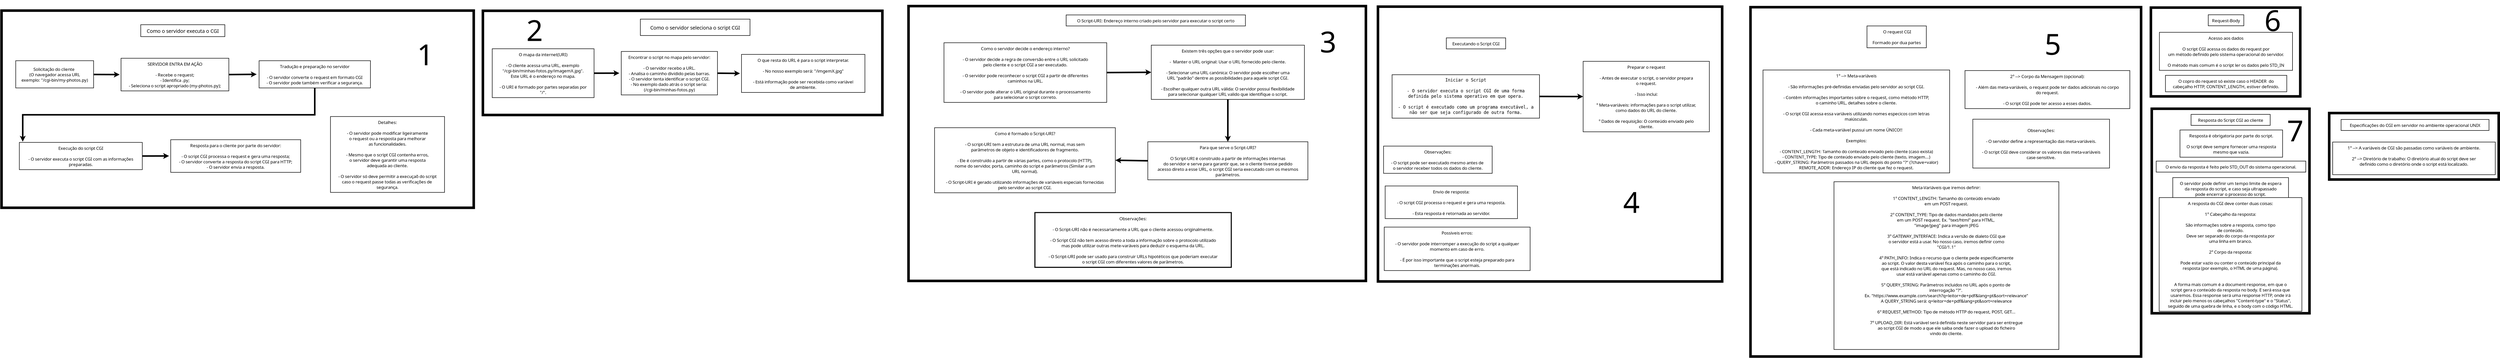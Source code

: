 <?xml version="1.0" encoding="UTF-8"?>
<dia:diagram xmlns:dia="http://www.lysator.liu.se/~alla/dia/">
  <dia:layer name="Fundo" visible="true" connectable="true" active="true">
    <dia:object type="Flowchart - Box" version="0" id="O0">
      <dia:attribute name="obj_pos">
        <dia:point val="2.638,-158.692"/>
      </dia:attribute>
      <dia:attribute name="obj_bb">
        <dia:rectangle val="2.588,-158.742;17.906,-153.309"/>
      </dia:attribute>
      <dia:attribute name="elem_corner">
        <dia:point val="2.638,-158.692"/>
      </dia:attribute>
      <dia:attribute name="elem_width">
        <dia:real val="15.218"/>
      </dia:attribute>
      <dia:attribute name="elem_height">
        <dia:real val="5.333"/>
      </dia:attribute>
      <dia:attribute name="show_background">
        <dia:boolean val="true"/>
      </dia:attribute>
      <dia:attribute name="padding">
        <dia:real val="0.5"/>
      </dia:attribute>
      <dia:attribute name="text">
        <dia:composite type="text">
          <dia:attribute name="string">
            <dia:string>#Solicitação do cliente
(O navegador acessa URL
exemplo: "/cgi-bin/my-photos.py)#</dia:string>
          </dia:attribute>
          <dia:attribute name="font">
            <dia:font family="sans" style="0" name="Helvetica"/>
          </dia:attribute>
          <dia:attribute name="height">
            <dia:real val="1.058"/>
          </dia:attribute>
          <dia:attribute name="pos">
            <dia:point val="10.247,-156.827"/>
          </dia:attribute>
          <dia:attribute name="color">
            <dia:color val="#000000ff"/>
          </dia:attribute>
          <dia:attribute name="alignment">
            <dia:enum val="1"/>
          </dia:attribute>
        </dia:composite>
      </dia:attribute>
    </dia:object>
    <dia:object type="Standard - Line" version="0" id="O1">
      <dia:attribute name="obj_pos">
        <dia:point val="17.905,-155.995"/>
      </dia:attribute>
      <dia:attribute name="obj_bb">
        <dia:rectangle val="17.754,-156.565;23.101,-155.394"/>
      </dia:attribute>
      <dia:attribute name="conn_endpoints">
        <dia:point val="17.905,-155.995"/>
        <dia:point val="22.95,-155.975"/>
      </dia:attribute>
      <dia:attribute name="numcp">
        <dia:int val="1"/>
      </dia:attribute>
      <dia:attribute name="line_width">
        <dia:real val="0.3"/>
      </dia:attribute>
      <dia:attribute name="end_arrow">
        <dia:enum val="22"/>
      </dia:attribute>
      <dia:attribute name="end_arrow_length">
        <dia:real val="0.5"/>
      </dia:attribute>
      <dia:attribute name="end_arrow_width">
        <dia:real val="0.5"/>
      </dia:attribute>
      <dia:connections>
        <dia:connection handle="0" to="O0" connection="16"/>
      </dia:connections>
    </dia:object>
    <dia:object type="Flowchart - Box" version="0" id="O2">
      <dia:attribute name="obj_pos">
        <dia:point val="23.216,-159.171"/>
      </dia:attribute>
      <dia:attribute name="obj_bb">
        <dia:rectangle val="23.166,-159.221;44.334,-152.729"/>
      </dia:attribute>
      <dia:attribute name="elem_corner">
        <dia:point val="23.216,-159.171"/>
      </dia:attribute>
      <dia:attribute name="elem_width">
        <dia:real val="21.068"/>
      </dia:attribute>
      <dia:attribute name="elem_height">
        <dia:real val="6.392"/>
      </dia:attribute>
      <dia:attribute name="show_background">
        <dia:boolean val="true"/>
      </dia:attribute>
      <dia:attribute name="padding">
        <dia:real val="0.5"/>
      </dia:attribute>
      <dia:attribute name="text">
        <dia:composite type="text">
          <dia:attribute name="string">
            <dia:string>#SERVIDOR ENTRA EM AÇÂO

- Recebe o request;
- Identifica .py;
- Seleciona o script apropriado (my-photos.py);#</dia:string>
          </dia:attribute>
          <dia:attribute name="font">
            <dia:font family="sans" style="0" name="Helvetica"/>
          </dia:attribute>
          <dia:attribute name="height">
            <dia:real val="1.058"/>
          </dia:attribute>
          <dia:attribute name="pos">
            <dia:point val="33.75,-157.835"/>
          </dia:attribute>
          <dia:attribute name="color">
            <dia:color val="#000000ff"/>
          </dia:attribute>
          <dia:attribute name="alignment">
            <dia:enum val="1"/>
          </dia:attribute>
        </dia:composite>
      </dia:attribute>
    </dia:object>
    <dia:object type="Standard - Line" version="0" id="O3">
      <dia:attribute name="obj_pos">
        <dia:point val="44.284,-155.975"/>
      </dia:attribute>
      <dia:attribute name="obj_bb">
        <dia:rectangle val="44.132,-156.6;49.876,-155.429"/>
      </dia:attribute>
      <dia:attribute name="conn_endpoints">
        <dia:point val="44.284,-155.975"/>
        <dia:point val="49.725,-156.025"/>
      </dia:attribute>
      <dia:attribute name="numcp">
        <dia:int val="1"/>
      </dia:attribute>
      <dia:attribute name="line_width">
        <dia:real val="0.3"/>
      </dia:attribute>
      <dia:attribute name="end_arrow">
        <dia:enum val="22"/>
      </dia:attribute>
      <dia:attribute name="end_arrow_length">
        <dia:real val="0.5"/>
      </dia:attribute>
      <dia:attribute name="end_arrow_width">
        <dia:real val="0.5"/>
      </dia:attribute>
      <dia:connections>
        <dia:connection handle="0" to="O2" connection="8"/>
      </dia:connections>
    </dia:object>
    <dia:object type="Flowchart - Box" version="0" id="O4">
      <dia:attribute name="obj_pos">
        <dia:point val="50.194,-158.692"/>
      </dia:attribute>
      <dia:attribute name="obj_bb">
        <dia:rectangle val="50.144,-158.742;72.006,-153.309"/>
      </dia:attribute>
      <dia:attribute name="elem_corner">
        <dia:point val="50.194,-158.692"/>
      </dia:attribute>
      <dia:attribute name="elem_width">
        <dia:real val="21.763"/>
      </dia:attribute>
      <dia:attribute name="elem_height">
        <dia:real val="5.333"/>
      </dia:attribute>
      <dia:attribute name="show_background">
        <dia:boolean val="true"/>
      </dia:attribute>
      <dia:attribute name="padding">
        <dia:real val="0.5"/>
      </dia:attribute>
      <dia:attribute name="text">
        <dia:composite type="text">
          <dia:attribute name="string">
            <dia:string>#Tradução e preparação no servidor

- O servidor converte o request em formato CGI
- O servidor pode também verificar a segurança.#</dia:string>
          </dia:attribute>
          <dia:attribute name="font">
            <dia:font family="sans" style="0" name="Helvetica"/>
          </dia:attribute>
          <dia:attribute name="height">
            <dia:real val="1.058"/>
          </dia:attribute>
          <dia:attribute name="pos">
            <dia:point val="61.075,-157.356"/>
          </dia:attribute>
          <dia:attribute name="color">
            <dia:color val="#000000ff"/>
          </dia:attribute>
          <dia:attribute name="alignment">
            <dia:enum val="1"/>
          </dia:attribute>
        </dia:composite>
      </dia:attribute>
    </dia:object>
    <dia:object type="Standard - ZigZagLine" version="1" id="O5">
      <dia:attribute name="obj_pos">
        <dia:point val="61.075,-153.359"/>
      </dia:attribute>
      <dia:attribute name="obj_bb">
        <dia:rectangle val="3.421,-153.509;61.225,-142.69"/>
      </dia:attribute>
      <dia:attribute name="orth_points">
        <dia:point val="61.075,-153.359"/>
        <dia:point val="61.075,-148.099"/>
        <dia:point val="4.006,-148.099"/>
        <dia:point val="4.006,-142.84"/>
      </dia:attribute>
      <dia:attribute name="orth_orient">
        <dia:enum val="1"/>
        <dia:enum val="0"/>
        <dia:enum val="1"/>
      </dia:attribute>
      <dia:attribute name="autorouting">
        <dia:boolean val="true"/>
      </dia:attribute>
      <dia:attribute name="line_width">
        <dia:real val="0.3"/>
      </dia:attribute>
      <dia:attribute name="end_arrow">
        <dia:enum val="22"/>
      </dia:attribute>
      <dia:attribute name="end_arrow_length">
        <dia:real val="0.5"/>
      </dia:attribute>
      <dia:attribute name="end_arrow_width">
        <dia:real val="0.5"/>
      </dia:attribute>
      <dia:connections>
        <dia:connection handle="0" to="O4" connection="13"/>
      </dia:connections>
    </dia:object>
    <dia:object type="Flowchart - Box" version="0" id="O6">
      <dia:attribute name="obj_pos">
        <dia:point val="3.344,-142.694"/>
      </dia:attribute>
      <dia:attribute name="obj_bb">
        <dia:rectangle val="3.294,-142.744;27.422,-137.311"/>
      </dia:attribute>
      <dia:attribute name="elem_corner">
        <dia:point val="3.344,-142.694"/>
      </dia:attribute>
      <dia:attribute name="elem_width">
        <dia:real val="24.028"/>
      </dia:attribute>
      <dia:attribute name="elem_height">
        <dia:real val="5.333"/>
      </dia:attribute>
      <dia:attribute name="show_background">
        <dia:boolean val="true"/>
      </dia:attribute>
      <dia:attribute name="padding">
        <dia:real val="0.5"/>
      </dia:attribute>
      <dia:attribute name="text">
        <dia:composite type="text">
          <dia:attribute name="string">
            <dia:string>#Execução do script CGI

- O servidor executa o script CGI com as informações
preparadas.#</dia:string>
          </dia:attribute>
          <dia:attribute name="font">
            <dia:font family="sans" style="0" name="Helvetica"/>
          </dia:attribute>
          <dia:attribute name="height">
            <dia:real val="1.058"/>
          </dia:attribute>
          <dia:attribute name="pos">
            <dia:point val="15.358,-141.358"/>
          </dia:attribute>
          <dia:attribute name="color">
            <dia:color val="#000000ff"/>
          </dia:attribute>
          <dia:attribute name="alignment">
            <dia:enum val="1"/>
          </dia:attribute>
        </dia:composite>
      </dia:attribute>
    </dia:object>
    <dia:object type="Standard - Line" version="0" id="O7">
      <dia:attribute name="obj_pos">
        <dia:point val="27.372,-140.027"/>
      </dia:attribute>
      <dia:attribute name="obj_bb">
        <dia:rectangle val="27.222,-140.622;32.756,-139.452"/>
      </dia:attribute>
      <dia:attribute name="conn_endpoints">
        <dia:point val="27.372,-140.027"/>
        <dia:point val="32.606,-140.04"/>
      </dia:attribute>
      <dia:attribute name="numcp">
        <dia:int val="1"/>
      </dia:attribute>
      <dia:attribute name="line_width">
        <dia:real val="0.3"/>
      </dia:attribute>
      <dia:attribute name="end_arrow">
        <dia:enum val="22"/>
      </dia:attribute>
      <dia:attribute name="end_arrow_length">
        <dia:real val="0.5"/>
      </dia:attribute>
      <dia:attribute name="end_arrow_width">
        <dia:real val="0.5"/>
      </dia:attribute>
      <dia:connections>
        <dia:connection handle="0" to="O6" connection="8"/>
      </dia:connections>
    </dia:object>
    <dia:object type="Flowchart - Box" version="0" id="O8">
      <dia:attribute name="obj_pos">
        <dia:point val="32.924,-143.223"/>
      </dia:attribute>
      <dia:attribute name="obj_bb">
        <dia:rectangle val="32.874,-143.273;58.374,-136.781"/>
      </dia:attribute>
      <dia:attribute name="elem_corner">
        <dia:point val="32.924,-143.223"/>
      </dia:attribute>
      <dia:attribute name="elem_width">
        <dia:real val="25.4"/>
      </dia:attribute>
      <dia:attribute name="elem_height">
        <dia:real val="6.392"/>
      </dia:attribute>
      <dia:attribute name="show_background">
        <dia:boolean val="true"/>
      </dia:attribute>
      <dia:attribute name="padding">
        <dia:real val="0.5"/>
      </dia:attribute>
      <dia:attribute name="text">
        <dia:composite type="text">
          <dia:attribute name="string">
            <dia:string>#Resposta para o cliente por parte do servidor:

- O script CGI processa o request e gera uma resposta;
- O servidor converte a resposta do script CGI para HTTP;
- O servidor envia a resposta.#</dia:string>
          </dia:attribute>
          <dia:attribute name="font">
            <dia:font family="sans" style="0" name="Helvetica"/>
          </dia:attribute>
          <dia:attribute name="height">
            <dia:real val="1.058"/>
          </dia:attribute>
          <dia:attribute name="pos">
            <dia:point val="45.624,-141.887"/>
          </dia:attribute>
          <dia:attribute name="color">
            <dia:color val="#000000ff"/>
          </dia:attribute>
          <dia:attribute name="alignment">
            <dia:enum val="1"/>
          </dia:attribute>
        </dia:composite>
      </dia:attribute>
    </dia:object>
    <dia:object type="Flowchart - Box" version="0" id="O9">
      <dia:attribute name="obj_pos">
        <dia:point val="64.146,-147.761"/>
      </dia:attribute>
      <dia:attribute name="obj_bb">
        <dia:rectangle val="64.096,-147.811;86.481,-132.853"/>
      </dia:attribute>
      <dia:attribute name="elem_corner">
        <dia:point val="64.146,-147.761"/>
      </dia:attribute>
      <dia:attribute name="elem_width">
        <dia:real val="22.285"/>
      </dia:attribute>
      <dia:attribute name="elem_height">
        <dia:real val="14.858"/>
      </dia:attribute>
      <dia:attribute name="show_background">
        <dia:boolean val="true"/>
      </dia:attribute>
      <dia:attribute name="padding">
        <dia:real val="0.5"/>
      </dia:attribute>
      <dia:attribute name="text">
        <dia:composite type="text">
          <dia:attribute name="string">
            <dia:string>#Detalhes:

- O servidor pode modificar ligeiramente
o request ou a resposta para melhorar
as funcionalidades.

- Mesmo que o script CGI contenha erros,
o servidor deve garantir uma resposta
adequada ao cliente.

- O servidor só deve permitir a execuçaõ do script
caso o request passe todas as verificações de 
segurança.#</dia:string>
          </dia:attribute>
          <dia:attribute name="font">
            <dia:font family="sans" style="0" name="Helvetica"/>
          </dia:attribute>
          <dia:attribute name="height">
            <dia:real val="1.058"/>
          </dia:attribute>
          <dia:attribute name="pos">
            <dia:point val="75.288,-146.425"/>
          </dia:attribute>
          <dia:attribute name="color">
            <dia:color val="#000000ff"/>
          </dia:attribute>
          <dia:attribute name="alignment">
            <dia:enum val="1"/>
          </dia:attribute>
        </dia:composite>
      </dia:attribute>
    </dia:object>
    <dia:object type="Flowchart - Box" version="0" id="O10">
      <dia:attribute name="obj_pos">
        <dia:point val="27.069,-165.742"/>
      </dia:attribute>
      <dia:attribute name="obj_bb">
        <dia:rectangle val="27.019,-165.792;43.551,-163.357"/>
      </dia:attribute>
      <dia:attribute name="elem_corner">
        <dia:point val="27.069,-165.742"/>
      </dia:attribute>
      <dia:attribute name="elem_width">
        <dia:real val="16.433"/>
      </dia:attribute>
      <dia:attribute name="elem_height">
        <dia:real val="2.335"/>
      </dia:attribute>
      <dia:attribute name="show_background">
        <dia:boolean val="true"/>
      </dia:attribute>
      <dia:attribute name="padding">
        <dia:real val="0.5"/>
      </dia:attribute>
      <dia:attribute name="text">
        <dia:composite type="text">
          <dia:attribute name="string">
            <dia:string>#Como o servidor executa o CGI#</dia:string>
          </dia:attribute>
          <dia:attribute name="font">
            <dia:font family="sans" style="0" name="Helvetica"/>
          </dia:attribute>
          <dia:attribute name="height">
            <dia:real val="1.235"/>
          </dia:attribute>
          <dia:attribute name="pos">
            <dia:point val="35.285,-164.275"/>
          </dia:attribute>
          <dia:attribute name="color">
            <dia:color val="#000000ff"/>
          </dia:attribute>
          <dia:attribute name="alignment">
            <dia:enum val="1"/>
          </dia:attribute>
        </dia:composite>
      </dia:attribute>
    </dia:object>
    <dia:object type="Standard - Box" version="0" id="O11">
      <dia:attribute name="obj_pos">
        <dia:point val="-0.136,-168.503"/>
      </dia:attribute>
      <dia:attribute name="obj_bb">
        <dia:rectangle val="-0.386,-168.753;92.392,-129.645"/>
      </dia:attribute>
      <dia:attribute name="elem_corner">
        <dia:point val="-0.136,-168.503"/>
      </dia:attribute>
      <dia:attribute name="elem_width">
        <dia:real val="92.277"/>
      </dia:attribute>
      <dia:attribute name="elem_height">
        <dia:real val="38.608"/>
      </dia:attribute>
      <dia:attribute name="border_width">
        <dia:real val="0.5"/>
      </dia:attribute>
      <dia:attribute name="show_background">
        <dia:boolean val="false"/>
      </dia:attribute>
    </dia:object>
    <dia:object type="Flowchart - Box" version="0" id="O12">
      <dia:attribute name="obj_pos">
        <dia:point val="124.704,-166.832"/>
      </dia:attribute>
      <dia:attribute name="obj_bb">
        <dia:rectangle val="124.654,-166.882;146.179,-163.574"/>
      </dia:attribute>
      <dia:attribute name="elem_corner">
        <dia:point val="124.704,-166.832"/>
      </dia:attribute>
      <dia:attribute name="elem_width">
        <dia:real val="21.425"/>
      </dia:attribute>
      <dia:attribute name="elem_height">
        <dia:real val="3.208"/>
      </dia:attribute>
      <dia:attribute name="show_background">
        <dia:boolean val="true"/>
      </dia:attribute>
      <dia:attribute name="padding">
        <dia:real val="0.5"/>
      </dia:attribute>
      <dia:attribute name="text">
        <dia:composite type="text">
          <dia:attribute name="string">
            <dia:string>#Como o servidor seleciona o script CGI#</dia:string>
          </dia:attribute>
          <dia:attribute name="font">
            <dia:font family="sans" style="0" name="Helvetica"/>
          </dia:attribute>
          <dia:attribute name="height">
            <dia:real val="1.235"/>
          </dia:attribute>
          <dia:attribute name="pos">
            <dia:point val="135.417,-164.929"/>
          </dia:attribute>
          <dia:attribute name="color">
            <dia:color val="#000000ff"/>
          </dia:attribute>
          <dia:attribute name="alignment">
            <dia:enum val="1"/>
          </dia:attribute>
        </dia:composite>
      </dia:attribute>
    </dia:object>
    <dia:object type="Flowchart - Box" version="0" id="O13">
      <dia:attribute name="obj_pos">
        <dia:point val="95.755,-161.031"/>
      </dia:attribute>
      <dia:attribute name="obj_bb">
        <dia:rectangle val="95.705,-161.081;115.703,-151.414"/>
      </dia:attribute>
      <dia:attribute name="elem_corner">
        <dia:point val="95.755,-161.031"/>
      </dia:attribute>
      <dia:attribute name="elem_width">
        <dia:real val="19.898"/>
      </dia:attribute>
      <dia:attribute name="elem_height">
        <dia:real val="9.567"/>
      </dia:attribute>
      <dia:attribute name="show_background">
        <dia:boolean val="true"/>
      </dia:attribute>
      <dia:attribute name="padding">
        <dia:real val="0.5"/>
      </dia:attribute>
      <dia:attribute name="text">
        <dia:composite type="text">
          <dia:attribute name="string">
            <dia:string>#O mapa da internet(URI)

- O cliente acessa uma URL, exemplo 
"/cgi-bin/minhas-fotos.py/imagemX.jpg".
Este URL é o endereço no mapa.

- O URI é formado por partes separadas por
"/".#</dia:string>
          </dia:attribute>
          <dia:attribute name="font">
            <dia:font family="sans" style="0" name="Helvetica"/>
          </dia:attribute>
          <dia:attribute name="height">
            <dia:real val="1.058"/>
          </dia:attribute>
          <dia:attribute name="pos">
            <dia:point val="105.704,-159.695"/>
          </dia:attribute>
          <dia:attribute name="color">
            <dia:color val="#000000ff"/>
          </dia:attribute>
          <dia:attribute name="alignment">
            <dia:enum val="1"/>
          </dia:attribute>
        </dia:composite>
      </dia:attribute>
    </dia:object>
    <dia:object type="Standard - Line" version="0" id="O14">
      <dia:attribute name="obj_pos">
        <dia:point val="115.653,-156.248"/>
      </dia:attribute>
      <dia:attribute name="obj_bb">
        <dia:rectangle val="115.503,-156.836;120.753,-155.666"/>
      </dia:attribute>
      <dia:attribute name="conn_endpoints">
        <dia:point val="115.653,-156.248"/>
        <dia:point val="120.603,-156.252"/>
      </dia:attribute>
      <dia:attribute name="numcp">
        <dia:int val="1"/>
      </dia:attribute>
      <dia:attribute name="line_width">
        <dia:real val="0.3"/>
      </dia:attribute>
      <dia:attribute name="end_arrow">
        <dia:enum val="22"/>
      </dia:attribute>
      <dia:attribute name="end_arrow_length">
        <dia:real val="0.5"/>
      </dia:attribute>
      <dia:attribute name="end_arrow_width">
        <dia:real val="0.5"/>
      </dia:attribute>
      <dia:connections>
        <dia:connection handle="0" to="O13" connection="8"/>
      </dia:connections>
    </dia:object>
    <dia:object type="Flowchart - Box" version="0" id="O15">
      <dia:attribute name="obj_pos">
        <dia:point val="120.97,-160.501"/>
      </dia:attribute>
      <dia:attribute name="obj_bb">
        <dia:rectangle val="120.92,-160.551;139.823,-151.943"/>
      </dia:attribute>
      <dia:attribute name="elem_corner">
        <dia:point val="120.97,-160.501"/>
      </dia:attribute>
      <dia:attribute name="elem_width">
        <dia:real val="18.803"/>
      </dia:attribute>
      <dia:attribute name="elem_height">
        <dia:real val="8.508"/>
      </dia:attribute>
      <dia:attribute name="show_background">
        <dia:boolean val="true"/>
      </dia:attribute>
      <dia:attribute name="padding">
        <dia:real val="0.5"/>
      </dia:attribute>
      <dia:attribute name="text">
        <dia:composite type="text">
          <dia:attribute name="string">
            <dia:string>#Encontrar o script no mapa pelo servidor:

- O servidor recebo a URL.
- Analisa o caminho dividido pelas barras.
- O servidor tenta identificar o script CGI.
- No exemplo dado atrás o script seria: 
(/cgi-bin/minhas-fotos.py)#</dia:string>
          </dia:attribute>
          <dia:attribute name="font">
            <dia:font family="sans" style="0" name="Helvetica"/>
          </dia:attribute>
          <dia:attribute name="height">
            <dia:real val="1.058"/>
          </dia:attribute>
          <dia:attribute name="pos">
            <dia:point val="130.371,-159.165"/>
          </dia:attribute>
          <dia:attribute name="color">
            <dia:color val="#000000ff"/>
          </dia:attribute>
          <dia:attribute name="alignment">
            <dia:enum val="1"/>
          </dia:attribute>
        </dia:composite>
      </dia:attribute>
    </dia:object>
    <dia:object type="Standard - Line" version="0" id="O16">
      <dia:attribute name="obj_pos">
        <dia:point val="139.772,-156.247"/>
      </dia:attribute>
      <dia:attribute name="obj_bb">
        <dia:rectangle val="139.62,-156.799;144.329,-155.629"/>
      </dia:attribute>
      <dia:attribute name="conn_endpoints">
        <dia:point val="139.772,-156.247"/>
        <dia:point val="144.177,-156.202"/>
      </dia:attribute>
      <dia:attribute name="numcp">
        <dia:int val="1"/>
      </dia:attribute>
      <dia:attribute name="line_width">
        <dia:real val="0.3"/>
      </dia:attribute>
      <dia:attribute name="end_arrow">
        <dia:enum val="22"/>
      </dia:attribute>
      <dia:attribute name="end_arrow_length">
        <dia:real val="0.5"/>
      </dia:attribute>
      <dia:attribute name="end_arrow_width">
        <dia:real val="0.5"/>
      </dia:attribute>
      <dia:connections>
        <dia:connection handle="0" to="O15" connection="8"/>
      </dia:connections>
    </dia:object>
    <dia:object type="Flowchart - Box" version="0" id="O17">
      <dia:attribute name="obj_pos">
        <dia:point val="144.468,-159.927"/>
      </dia:attribute>
      <dia:attribute name="obj_bb">
        <dia:rectangle val="144.418,-159.977;168.636,-152.427"/>
      </dia:attribute>
      <dia:attribute name="elem_corner">
        <dia:point val="144.468,-159.927"/>
      </dia:attribute>
      <dia:attribute name="elem_width">
        <dia:real val="24.118"/>
      </dia:attribute>
      <dia:attribute name="elem_height">
        <dia:real val="7.45"/>
      </dia:attribute>
      <dia:attribute name="show_background">
        <dia:boolean val="true"/>
      </dia:attribute>
      <dia:attribute name="padding">
        <dia:real val="0.5"/>
      </dia:attribute>
      <dia:attribute name="text">
        <dia:composite type="text">
          <dia:attribute name="string">
            <dia:string>#O que resta do URL é para o script interpretar.

- No nosso exemplo será: "/imgemX.jpg"

- Está informação pode ser recebida como variável
de ambiente.#</dia:string>
          </dia:attribute>
          <dia:attribute name="font">
            <dia:font family="sans" style="0" name="Helvetica"/>
          </dia:attribute>
          <dia:attribute name="height">
            <dia:real val="1.058"/>
          </dia:attribute>
          <dia:attribute name="pos">
            <dia:point val="156.527,-158.591"/>
          </dia:attribute>
          <dia:attribute name="color">
            <dia:color val="#000000ff"/>
          </dia:attribute>
          <dia:attribute name="alignment">
            <dia:enum val="1"/>
          </dia:attribute>
        </dia:composite>
      </dia:attribute>
    </dia:object>
    <dia:object type="Standard - Box" version="0" id="O18">
      <dia:attribute name="obj_pos">
        <dia:point val="93.929,-168.466"/>
      </dia:attribute>
      <dia:attribute name="obj_bb">
        <dia:rectangle val="93.679,-168.716;172.248,-147.811"/>
      </dia:attribute>
      <dia:attribute name="elem_corner">
        <dia:point val="93.929,-168.466"/>
      </dia:attribute>
      <dia:attribute name="elem_width">
        <dia:real val="78.069"/>
      </dia:attribute>
      <dia:attribute name="elem_height">
        <dia:real val="20.405"/>
      </dia:attribute>
      <dia:attribute name="border_width">
        <dia:real val="0.5"/>
      </dia:attribute>
      <dia:attribute name="show_background">
        <dia:boolean val="false"/>
      </dia:attribute>
    </dia:object>
    <dia:object type="Flowchart - Box" version="0" id="O19">
      <dia:attribute name="obj_pos">
        <dia:point val="207.912,-167.654"/>
      </dia:attribute>
      <dia:attribute name="obj_bb">
        <dia:rectangle val="207.862,-167.704;242.994,-165.446"/>
      </dia:attribute>
      <dia:attribute name="elem_corner">
        <dia:point val="207.912,-167.654"/>
      </dia:attribute>
      <dia:attribute name="elem_width">
        <dia:real val="35.032"/>
      </dia:attribute>
      <dia:attribute name="elem_height">
        <dia:real val="2.158"/>
      </dia:attribute>
      <dia:attribute name="show_background">
        <dia:boolean val="true"/>
      </dia:attribute>
      <dia:attribute name="padding">
        <dia:real val="0.5"/>
      </dia:attribute>
      <dia:attribute name="text">
        <dia:composite type="text">
          <dia:attribute name="string">
            <dia:string>#O Script-URI: Endereço interno criado pelo servidor para executar o script certo#</dia:string>
          </dia:attribute>
          <dia:attribute name="font">
            <dia:font family="sans" style="0" name="Helvetica"/>
          </dia:attribute>
          <dia:attribute name="height">
            <dia:real val="1.058"/>
          </dia:attribute>
          <dia:attribute name="pos">
            <dia:point val="225.428,-166.318"/>
          </dia:attribute>
          <dia:attribute name="color">
            <dia:color val="#000000ff"/>
          </dia:attribute>
          <dia:attribute name="alignment">
            <dia:enum val="1"/>
          </dia:attribute>
        </dia:composite>
      </dia:attribute>
    </dia:object>
    <dia:object type="Flowchart - Box" version="0" id="O20">
      <dia:attribute name="obj_pos">
        <dia:point val="184.035,-162.209"/>
      </dia:attribute>
      <dia:attribute name="obj_bb">
        <dia:rectangle val="183.985,-162.259;215.89,-150.476"/>
      </dia:attribute>
      <dia:attribute name="elem_corner">
        <dia:point val="184.035,-162.209"/>
      </dia:attribute>
      <dia:attribute name="elem_width">
        <dia:real val="31.805"/>
      </dia:attribute>
      <dia:attribute name="elem_height">
        <dia:real val="11.683"/>
      </dia:attribute>
      <dia:attribute name="show_background">
        <dia:boolean val="true"/>
      </dia:attribute>
      <dia:attribute name="padding">
        <dia:real val="0.5"/>
      </dia:attribute>
      <dia:attribute name="text">
        <dia:composite type="text">
          <dia:attribute name="string">
            <dia:string>#Como o servidor decide o endereço interno?

- O servidor decide a regra de conversão entre o URL solicitado
pelo cliente e o script CGI a ser executado.

- O servidor pode reconhecer o script CGI a partir de diferentes
caminhos na URL.

- O servidor pode alterar o URL original durante o processamento
para selecionar o script correto.#</dia:string>
          </dia:attribute>
          <dia:attribute name="font">
            <dia:font family="sans" style="0" name="Helvetica"/>
          </dia:attribute>
          <dia:attribute name="height">
            <dia:real val="1.058"/>
          </dia:attribute>
          <dia:attribute name="pos">
            <dia:point val="199.938,-160.873"/>
          </dia:attribute>
          <dia:attribute name="color">
            <dia:color val="#000000ff"/>
          </dia:attribute>
          <dia:attribute name="alignment">
            <dia:enum val="1"/>
          </dia:attribute>
        </dia:composite>
      </dia:attribute>
    </dia:object>
    <dia:object type="Flowchart - Box" version="0" id="O21">
      <dia:attribute name="obj_pos">
        <dia:point val="224.549,-161.734"/>
      </dia:attribute>
      <dia:attribute name="obj_bb">
        <dia:rectangle val="224.499,-161.784;254.522,-151.059"/>
      </dia:attribute>
      <dia:attribute name="elem_corner">
        <dia:point val="224.549,-161.734"/>
      </dia:attribute>
      <dia:attribute name="elem_width">
        <dia:real val="29.923"/>
      </dia:attribute>
      <dia:attribute name="elem_height">
        <dia:real val="10.625"/>
      </dia:attribute>
      <dia:attribute name="show_background">
        <dia:boolean val="true"/>
      </dia:attribute>
      <dia:attribute name="padding">
        <dia:real val="0.5"/>
      </dia:attribute>
      <dia:attribute name="text">
        <dia:composite type="text">
          <dia:attribute name="string">
            <dia:string>#Existem três opções que o servidor pode usar:

-  Manter o URL original: Usar o URL fornecido pelo cliente.

- Selecionar uma URL canónica: O servidor pode escolher uma
URL "padrão" dentre as possibilidades para aquele script CGI.

- Escolher qualquer outra URL válida: O servidor possui flexibilidade
para selecionar qualquer URL valido que identifique o script.#</dia:string>
          </dia:attribute>
          <dia:attribute name="font">
            <dia:font family="sans" style="0" name="Helvetica"/>
          </dia:attribute>
          <dia:attribute name="height">
            <dia:real val="1.058"/>
          </dia:attribute>
          <dia:attribute name="pos">
            <dia:point val="239.51,-160.398"/>
          </dia:attribute>
          <dia:attribute name="color">
            <dia:color val="#000000ff"/>
          </dia:attribute>
          <dia:attribute name="alignment">
            <dia:enum val="1"/>
          </dia:attribute>
        </dia:composite>
      </dia:attribute>
    </dia:object>
    <dia:object type="Flowchart - Box" version="0" id="O22">
      <dia:attribute name="obj_pos">
        <dia:point val="223.87,-142.818"/>
      </dia:attribute>
      <dia:attribute name="obj_bb">
        <dia:rectangle val="223.82,-142.868;255.2,-135.318"/>
      </dia:attribute>
      <dia:attribute name="elem_corner">
        <dia:point val="223.87,-142.818"/>
      </dia:attribute>
      <dia:attribute name="elem_width">
        <dia:real val="31.28"/>
      </dia:attribute>
      <dia:attribute name="elem_height">
        <dia:real val="7.45"/>
      </dia:attribute>
      <dia:attribute name="show_background">
        <dia:boolean val="true"/>
      </dia:attribute>
      <dia:attribute name="padding">
        <dia:real val="0.5"/>
      </dia:attribute>
      <dia:attribute name="text">
        <dia:composite type="text">
          <dia:attribute name="string">
            <dia:string>#Para que serve o Script-URI?

O Script-URI é construído a partir de informações internas
do servidor e serve para garantir que, se o cliente tivesse pedido
acesso direto a esse URL, o script CGI seria executado com os mesmos
parâmetros.#</dia:string>
          </dia:attribute>
          <dia:attribute name="font">
            <dia:font family="sans" style="0" name="Helvetica"/>
          </dia:attribute>
          <dia:attribute name="height">
            <dia:real val="1.058"/>
          </dia:attribute>
          <dia:attribute name="pos">
            <dia:point val="239.51,-141.482"/>
          </dia:attribute>
          <dia:attribute name="color">
            <dia:color val="#000000ff"/>
          </dia:attribute>
          <dia:attribute name="alignment">
            <dia:enum val="1"/>
          </dia:attribute>
        </dia:composite>
      </dia:attribute>
    </dia:object>
    <dia:object type="Flowchart - Box" version="0" id="O23">
      <dia:attribute name="obj_pos">
        <dia:point val="182.195,-145.571"/>
      </dia:attribute>
      <dia:attribute name="obj_bb">
        <dia:rectangle val="182.145,-145.621;217.57,-132.779"/>
      </dia:attribute>
      <dia:attribute name="elem_corner">
        <dia:point val="182.195,-145.571"/>
      </dia:attribute>
      <dia:attribute name="elem_width">
        <dia:real val="35.325"/>
      </dia:attribute>
      <dia:attribute name="elem_height">
        <dia:real val="12.742"/>
      </dia:attribute>
      <dia:attribute name="show_background">
        <dia:boolean val="true"/>
      </dia:attribute>
      <dia:attribute name="padding">
        <dia:real val="0.5"/>
      </dia:attribute>
      <dia:attribute name="text">
        <dia:composite type="text">
          <dia:attribute name="string">
            <dia:string>#Como é formado o Script-URI?

- O script-URI tem a estrutura de uma URL normal, mas sem
parâmetros de objeto e identificadores de fragmento.

- Ele é construído a partir de várias partes, como o protocolo (HTTP),
nome do servidor, porta, caminho do script e parâmetros (Similar a um
URL normal).

- O Script-URI é gerado utilizando informações de variáveis especiais fornecidas
pelo servidor ao script CGI.#</dia:string>
          </dia:attribute>
          <dia:attribute name="font">
            <dia:font family="sans" style="0" name="Helvetica"/>
          </dia:attribute>
          <dia:attribute name="height">
            <dia:real val="1.058"/>
          </dia:attribute>
          <dia:attribute name="pos">
            <dia:point val="199.857,-144.235"/>
          </dia:attribute>
          <dia:attribute name="color">
            <dia:color val="#000000ff"/>
          </dia:attribute>
          <dia:attribute name="alignment">
            <dia:enum val="1"/>
          </dia:attribute>
        </dia:composite>
      </dia:attribute>
    </dia:object>
    <dia:object type="Standard - Line" version="0" id="O24">
      <dia:attribute name="obj_pos">
        <dia:point val="215.84,-156.368"/>
      </dia:attribute>
      <dia:attribute name="obj_bb">
        <dia:rectangle val="215.689,-156.999;224.7,-155.828"/>
      </dia:attribute>
      <dia:attribute name="conn_endpoints">
        <dia:point val="215.84,-156.368"/>
        <dia:point val="224.549,-156.421"/>
      </dia:attribute>
      <dia:attribute name="numcp">
        <dia:int val="1"/>
      </dia:attribute>
      <dia:attribute name="line_width">
        <dia:real val="0.3"/>
      </dia:attribute>
      <dia:attribute name="end_arrow">
        <dia:enum val="22"/>
      </dia:attribute>
      <dia:attribute name="end_arrow_length">
        <dia:real val="0.5"/>
      </dia:attribute>
      <dia:attribute name="end_arrow_width">
        <dia:real val="0.5"/>
      </dia:attribute>
      <dia:connections>
        <dia:connection handle="0" to="O20" connection="8"/>
        <dia:connection handle="1" to="O21" connection="7"/>
      </dia:connections>
    </dia:object>
    <dia:object type="Standard - Line" version="0" id="O25">
      <dia:attribute name="obj_pos">
        <dia:point val="239.51,-151.109"/>
      </dia:attribute>
      <dia:attribute name="obj_bb">
        <dia:rectangle val="238.925,-151.259;240.095,-142.668"/>
      </dia:attribute>
      <dia:attribute name="conn_endpoints">
        <dia:point val="239.51,-151.109"/>
        <dia:point val="239.51,-142.818"/>
      </dia:attribute>
      <dia:attribute name="numcp">
        <dia:int val="1"/>
      </dia:attribute>
      <dia:attribute name="line_width">
        <dia:real val="0.3"/>
      </dia:attribute>
      <dia:attribute name="end_arrow">
        <dia:enum val="22"/>
      </dia:attribute>
      <dia:attribute name="end_arrow_length">
        <dia:real val="0.5"/>
      </dia:attribute>
      <dia:attribute name="end_arrow_width">
        <dia:real val="0.5"/>
      </dia:attribute>
      <dia:connections>
        <dia:connection handle="0" to="O21" connection="13"/>
        <dia:connection handle="1" to="O22" connection="2"/>
      </dia:connections>
    </dia:object>
    <dia:object type="Standard - Line" version="0" id="O26">
      <dia:attribute name="obj_pos">
        <dia:point val="223.87,-139.093"/>
      </dia:attribute>
      <dia:attribute name="obj_bb">
        <dia:rectangle val="217.367,-139.766;224.023,-138.595"/>
      </dia:attribute>
      <dia:attribute name="conn_endpoints">
        <dia:point val="223.87,-139.093"/>
        <dia:point val="217.52,-139.2"/>
      </dia:attribute>
      <dia:attribute name="numcp">
        <dia:int val="1"/>
      </dia:attribute>
      <dia:attribute name="line_width">
        <dia:real val="0.3"/>
      </dia:attribute>
      <dia:attribute name="end_arrow">
        <dia:enum val="22"/>
      </dia:attribute>
      <dia:attribute name="end_arrow_length">
        <dia:real val="0.5"/>
      </dia:attribute>
      <dia:attribute name="end_arrow_width">
        <dia:real val="0.5"/>
      </dia:attribute>
      <dia:connections>
        <dia:connection handle="0" to="O22" connection="7"/>
        <dia:connection handle="1" to="O23" connection="8"/>
      </dia:connections>
    </dia:object>
    <dia:object type="Standard - Box" version="0" id="O27">
      <dia:attribute name="obj_pos">
        <dia:point val="177.106,-169.386"/>
      </dia:attribute>
      <dia:attribute name="obj_bb">
        <dia:rectangle val="176.856,-169.636;266.736,-115.322"/>
      </dia:attribute>
      <dia:attribute name="elem_corner">
        <dia:point val="177.106,-169.386"/>
      </dia:attribute>
      <dia:attribute name="elem_width">
        <dia:real val="89.38"/>
      </dia:attribute>
      <dia:attribute name="elem_height">
        <dia:real val="53.814"/>
      </dia:attribute>
      <dia:attribute name="border_width">
        <dia:real val="0.5"/>
      </dia:attribute>
      <dia:attribute name="show_background">
        <dia:boolean val="false"/>
      </dia:attribute>
    </dia:object>
    <dia:object type="Flowchart - Box" version="0" id="O28">
      <dia:attribute name="obj_pos">
        <dia:point val="201.807,-128.958"/>
      </dia:attribute>
      <dia:attribute name="obj_bb">
        <dia:rectangle val="201.707,-129.058;240.28,-118.133"/>
      </dia:attribute>
      <dia:attribute name="elem_corner">
        <dia:point val="201.807,-128.958"/>
      </dia:attribute>
      <dia:attribute name="elem_width">
        <dia:real val="38.373"/>
      </dia:attribute>
      <dia:attribute name="elem_height">
        <dia:real val="10.725"/>
      </dia:attribute>
      <dia:attribute name="border_width">
        <dia:real val="0.2"/>
      </dia:attribute>
      <dia:attribute name="show_background">
        <dia:boolean val="true"/>
      </dia:attribute>
      <dia:attribute name="padding">
        <dia:real val="0.5"/>
      </dia:attribute>
      <dia:attribute name="text">
        <dia:composite type="text">
          <dia:attribute name="string">
            <dia:string>#Observações:

- O Script-URI não é necessariamente a URL que o cliente acessou originalmente.

- O Script CGI não tem acesso direto a toda a informação sobre o protocolo utilizado
mas pode utilizar outras mete-varáveis para deduzir o esquema da URL.

- O Script-URI pode ser usado para construir URLs hipotéticos que poderiam executar
o script CGI com diferentes valores de parâmetros.#</dia:string>
          </dia:attribute>
          <dia:attribute name="font">
            <dia:font family="sans" style="0" name="Helvetica"/>
          </dia:attribute>
          <dia:attribute name="height">
            <dia:real val="1.058"/>
          </dia:attribute>
          <dia:attribute name="pos">
            <dia:point val="220.993,-127.572"/>
          </dia:attribute>
          <dia:attribute name="color">
            <dia:color val="#000000ff"/>
          </dia:attribute>
          <dia:attribute name="alignment">
            <dia:enum val="1"/>
          </dia:attribute>
        </dia:composite>
      </dia:attribute>
    </dia:object>
    <dia:object type="Standard - Text" version="1" id="O29">
      <dia:attribute name="obj_pos">
        <dia:point val="46.003,-149.199"/>
      </dia:attribute>
      <dia:attribute name="obj_bb">
        <dia:rectangle val="46.003,-149.793;46.003,-149.048"/>
      </dia:attribute>
      <dia:attribute name="text">
        <dia:composite type="text">
          <dia:attribute name="string">
            <dia:string>##</dia:string>
          </dia:attribute>
          <dia:attribute name="font">
            <dia:font family="sans" style="0" name="Helvetica"/>
          </dia:attribute>
          <dia:attribute name="height">
            <dia:real val="0.8"/>
          </dia:attribute>
          <dia:attribute name="pos">
            <dia:point val="46.003,-149.199"/>
          </dia:attribute>
          <dia:attribute name="color">
            <dia:color val="#000000ff"/>
          </dia:attribute>
          <dia:attribute name="alignment">
            <dia:enum val="0"/>
          </dia:attribute>
        </dia:composite>
      </dia:attribute>
      <dia:attribute name="valign">
        <dia:enum val="3"/>
      </dia:attribute>
      <dia:connections>
        <dia:connection handle="0" to="O11" connection="8"/>
      </dia:connections>
    </dia:object>
    <dia:object type="Standard - Text" version="1" id="O30">
      <dia:attribute name="obj_pos">
        <dia:point val="52.339,-105.535"/>
      </dia:attribute>
      <dia:attribute name="obj_bb">
        <dia:rectangle val="52.339,-106.129;52.339,-105.384"/>
      </dia:attribute>
      <dia:attribute name="text">
        <dia:composite type="text">
          <dia:attribute name="string">
            <dia:string>##</dia:string>
          </dia:attribute>
          <dia:attribute name="font">
            <dia:font family="sans" style="0" name="Helvetica"/>
          </dia:attribute>
          <dia:attribute name="height">
            <dia:real val="0.8"/>
          </dia:attribute>
          <dia:attribute name="pos">
            <dia:point val="52.339,-105.535"/>
          </dia:attribute>
          <dia:attribute name="color">
            <dia:color val="#000000ff"/>
          </dia:attribute>
          <dia:attribute name="alignment">
            <dia:enum val="0"/>
          </dia:attribute>
        </dia:composite>
      </dia:attribute>
      <dia:attribute name="valign">
        <dia:enum val="3"/>
      </dia:attribute>
    </dia:object>
    <dia:object type="Standard - Text" version="1" id="O31">
      <dia:attribute name="obj_pos">
        <dia:point val="81.082,-157.798"/>
      </dia:attribute>
      <dia:attribute name="obj_bb">
        <dia:rectangle val="81.082,-163.037;84.672,-156.467"/>
      </dia:attribute>
      <dia:attribute name="text">
        <dia:composite type="text">
          <dia:attribute name="string">
            <dia:string>#1#</dia:string>
          </dia:attribute>
          <dia:attribute name="font">
            <dia:font family="sans" style="0" name="Helvetica"/>
          </dia:attribute>
          <dia:attribute name="height">
            <dia:real val="7.056"/>
          </dia:attribute>
          <dia:attribute name="pos">
            <dia:point val="81.082,-157.798"/>
          </dia:attribute>
          <dia:attribute name="color">
            <dia:color val="#000000ff"/>
          </dia:attribute>
          <dia:attribute name="alignment">
            <dia:enum val="0"/>
          </dia:attribute>
        </dia:composite>
      </dia:attribute>
      <dia:attribute name="valign">
        <dia:enum val="3"/>
      </dia:attribute>
    </dia:object>
    <dia:object type="Standard - Text" version="1" id="O32">
      <dia:attribute name="obj_pos">
        <dia:point val="132.963,-158.264"/>
      </dia:attribute>
      <dia:attribute name="obj_bb">
        <dia:rectangle val="132.963,-158.858;132.963,-158.113"/>
      </dia:attribute>
      <dia:attribute name="text">
        <dia:composite type="text">
          <dia:attribute name="string">
            <dia:string>##</dia:string>
          </dia:attribute>
          <dia:attribute name="font">
            <dia:font family="sans" style="0" name="Helvetica"/>
          </dia:attribute>
          <dia:attribute name="height">
            <dia:real val="0.8"/>
          </dia:attribute>
          <dia:attribute name="pos">
            <dia:point val="132.963,-158.264"/>
          </dia:attribute>
          <dia:attribute name="color">
            <dia:color val="#000000ff"/>
          </dia:attribute>
          <dia:attribute name="alignment">
            <dia:enum val="0"/>
          </dia:attribute>
        </dia:composite>
      </dia:attribute>
      <dia:attribute name="valign">
        <dia:enum val="3"/>
      </dia:attribute>
      <dia:connections>
        <dia:connection handle="0" to="O18" connection="8"/>
      </dia:connections>
    </dia:object>
    <dia:object type="Standard - Text" version="1" id="O33">
      <dia:attribute name="obj_pos">
        <dia:point val="102.432,-162.549"/>
      </dia:attribute>
      <dia:attribute name="obj_bb">
        <dia:rectangle val="102.432,-167.788;106.022,-161.218"/>
      </dia:attribute>
      <dia:attribute name="text">
        <dia:composite type="text">
          <dia:attribute name="string">
            <dia:string>#2#</dia:string>
          </dia:attribute>
          <dia:attribute name="font">
            <dia:font family="sans" style="0" name="Helvetica"/>
          </dia:attribute>
          <dia:attribute name="height">
            <dia:real val="7.056"/>
          </dia:attribute>
          <dia:attribute name="pos">
            <dia:point val="102.432,-162.549"/>
          </dia:attribute>
          <dia:attribute name="color">
            <dia:color val="#000000ff"/>
          </dia:attribute>
          <dia:attribute name="alignment">
            <dia:enum val="0"/>
          </dia:attribute>
        </dia:composite>
      </dia:attribute>
      <dia:attribute name="valign">
        <dia:enum val="3"/>
      </dia:attribute>
    </dia:object>
    <dia:object type="Standard - Text" version="1" id="O34">
      <dia:attribute name="obj_pos">
        <dia:point val="257.483,-160.301"/>
      </dia:attribute>
      <dia:attribute name="obj_bb">
        <dia:rectangle val="257.483,-165.54;261.073,-158.97"/>
      </dia:attribute>
      <dia:attribute name="text">
        <dia:composite type="text">
          <dia:attribute name="string">
            <dia:string>#3#</dia:string>
          </dia:attribute>
          <dia:attribute name="font">
            <dia:font family="sans" style="0" name="Helvetica"/>
          </dia:attribute>
          <dia:attribute name="height">
            <dia:real val="7.056"/>
          </dia:attribute>
          <dia:attribute name="pos">
            <dia:point val="257.483,-160.301"/>
          </dia:attribute>
          <dia:attribute name="color">
            <dia:color val="#000000ff"/>
          </dia:attribute>
          <dia:attribute name="alignment">
            <dia:enum val="0"/>
          </dia:attribute>
        </dia:composite>
      </dia:attribute>
      <dia:attribute name="valign">
        <dia:enum val="3"/>
      </dia:attribute>
    </dia:object>
    <dia:object type="Flowchart - Box" version="0" id="O35">
      <dia:attribute name="obj_pos">
        <dia:point val="282.205,-163.161"/>
      </dia:attribute>
      <dia:attribute name="obj_bb">
        <dia:rectangle val="282.155,-163.211;293.847,-160.953"/>
      </dia:attribute>
      <dia:attribute name="elem_corner">
        <dia:point val="282.205,-163.161"/>
      </dia:attribute>
      <dia:attribute name="elem_width">
        <dia:real val="11.592"/>
      </dia:attribute>
      <dia:attribute name="elem_height">
        <dia:real val="2.158"/>
      </dia:attribute>
      <dia:attribute name="show_background">
        <dia:boolean val="true"/>
      </dia:attribute>
      <dia:attribute name="padding">
        <dia:real val="0.5"/>
      </dia:attribute>
      <dia:attribute name="text">
        <dia:composite type="text">
          <dia:attribute name="string">
            <dia:string>#Executando o Script CGI#</dia:string>
          </dia:attribute>
          <dia:attribute name="font">
            <dia:font family="sans" style="0" name="Helvetica"/>
          </dia:attribute>
          <dia:attribute name="height">
            <dia:real val="1.058"/>
          </dia:attribute>
          <dia:attribute name="pos">
            <dia:point val="288.001,-161.825"/>
          </dia:attribute>
          <dia:attribute name="color">
            <dia:color val="#000000ff"/>
          </dia:attribute>
          <dia:attribute name="alignment">
            <dia:enum val="1"/>
          </dia:attribute>
        </dia:composite>
      </dia:attribute>
    </dia:object>
    <dia:object type="Flowchart - Box" version="0" id="O36">
      <dia:attribute name="obj_pos">
        <dia:point val="271.604,-155.949"/>
      </dia:attribute>
      <dia:attribute name="obj_bb">
        <dia:rectangle val="271.554,-155.999;300.46,-147.391"/>
      </dia:attribute>
      <dia:attribute name="elem_corner">
        <dia:point val="271.604,-155.949"/>
      </dia:attribute>
      <dia:attribute name="elem_width">
        <dia:real val="28.806"/>
      </dia:attribute>
      <dia:attribute name="elem_height">
        <dia:real val="8.508"/>
      </dia:attribute>
      <dia:attribute name="show_background">
        <dia:boolean val="true"/>
      </dia:attribute>
      <dia:attribute name="padding">
        <dia:real val="0.5"/>
      </dia:attribute>
      <dia:attribute name="text">
        <dia:composite type="text">
          <dia:attribute name="string">
            <dia:string>#Iniciar o Script

- O servidor executa o script CGI de uma forma
definida pelo sistema operativo em que opera.

- O script é executado como um programa executável, a
não ser que seja configurado de outra forma.#</dia:string>
          </dia:attribute>
          <dia:attribute name="font">
            <dia:font family="monospace" style="0" name="Courier"/>
          </dia:attribute>
          <dia:attribute name="height">
            <dia:real val="1.058"/>
          </dia:attribute>
          <dia:attribute name="pos">
            <dia:point val="286.007,-154.613"/>
          </dia:attribute>
          <dia:attribute name="color">
            <dia:color val="#000000ff"/>
          </dia:attribute>
          <dia:attribute name="alignment">
            <dia:enum val="1"/>
          </dia:attribute>
        </dia:composite>
      </dia:attribute>
    </dia:object>
    <dia:object type="Flowchart - Box" version="0" id="O37">
      <dia:attribute name="obj_pos">
        <dia:point val="308.941,-158.569"/>
      </dia:attribute>
      <dia:attribute name="obj_bb">
        <dia:rectangle val="308.891,-158.619;333.654,-144.719"/>
      </dia:attribute>
      <dia:attribute name="elem_corner">
        <dia:point val="308.941,-158.569"/>
      </dia:attribute>
      <dia:attribute name="elem_width">
        <dia:real val="24.663"/>
      </dia:attribute>
      <dia:attribute name="elem_height">
        <dia:real val="13.8"/>
      </dia:attribute>
      <dia:attribute name="show_background">
        <dia:boolean val="true"/>
      </dia:attribute>
      <dia:attribute name="padding">
        <dia:real val="0.5"/>
      </dia:attribute>
      <dia:attribute name="text">
        <dia:composite type="text">
          <dia:attribute name="string">
            <dia:string>#Preparar o request

- Antes de executar o script, o servidor prepara
o request.

- Isso inclui:

º Meta-variáveis: informações para o script utilizar,
como dados do URL do cliente.

º Dados de requisição: O conteúdo enviado pelo
cliente.#</dia:string>
          </dia:attribute>
          <dia:attribute name="font">
            <dia:font family="sans" style="0" name="Helvetica"/>
          </dia:attribute>
          <dia:attribute name="height">
            <dia:real val="1.058"/>
          </dia:attribute>
          <dia:attribute name="pos">
            <dia:point val="321.272,-157.233"/>
          </dia:attribute>
          <dia:attribute name="color">
            <dia:color val="#000000ff"/>
          </dia:attribute>
          <dia:attribute name="alignment">
            <dia:enum val="1"/>
          </dia:attribute>
        </dia:composite>
      </dia:attribute>
    </dia:object>
    <dia:object type="Standard - Line" version="0" id="O38">
      <dia:attribute name="obj_pos">
        <dia:point val="300.409,-151.695"/>
      </dia:attribute>
      <dia:attribute name="obj_bb">
        <dia:rectangle val="300.259,-152.258;309.091,-151.087"/>
      </dia:attribute>
      <dia:attribute name="conn_endpoints">
        <dia:point val="300.409,-151.695"/>
        <dia:point val="308.941,-151.669"/>
      </dia:attribute>
      <dia:attribute name="numcp">
        <dia:int val="1"/>
      </dia:attribute>
      <dia:attribute name="line_width">
        <dia:real val="0.3"/>
      </dia:attribute>
      <dia:attribute name="end_arrow">
        <dia:enum val="22"/>
      </dia:attribute>
      <dia:attribute name="end_arrow_length">
        <dia:real val="0.5"/>
      </dia:attribute>
      <dia:attribute name="end_arrow_width">
        <dia:real val="0.5"/>
      </dia:attribute>
      <dia:connections>
        <dia:connection handle="0" to="O36" connection="8"/>
        <dia:connection handle="1" to="O37" connection="7"/>
      </dia:connections>
    </dia:object>
    <dia:object type="Standard - Box" version="0" id="O39">
      <dia:attribute name="obj_pos">
        <dia:point val="268.845,-169.278"/>
      </dia:attribute>
      <dia:attribute name="obj_bb">
        <dia:rectangle val="268.595,-169.528;336.36,-115.214"/>
      </dia:attribute>
      <dia:attribute name="elem_corner">
        <dia:point val="268.845,-169.278"/>
      </dia:attribute>
      <dia:attribute name="elem_width">
        <dia:real val="67.265"/>
      </dia:attribute>
      <dia:attribute name="elem_height">
        <dia:real val="53.814"/>
      </dia:attribute>
      <dia:attribute name="border_width">
        <dia:real val="0.5"/>
      </dia:attribute>
      <dia:attribute name="show_background">
        <dia:boolean val="false"/>
      </dia:attribute>
    </dia:object>
    <dia:object type="Flowchart - Box" version="0" id="O40">
      <dia:attribute name="obj_pos">
        <dia:point val="269.939,-141.97"/>
      </dia:attribute>
      <dia:attribute name="obj_bb">
        <dia:rectangle val="269.889,-142.02;291.214,-136.587"/>
      </dia:attribute>
      <dia:attribute name="elem_corner">
        <dia:point val="269.939,-141.97"/>
      </dia:attribute>
      <dia:attribute name="elem_width">
        <dia:real val="21.225"/>
      </dia:attribute>
      <dia:attribute name="elem_height">
        <dia:real val="5.333"/>
      </dia:attribute>
      <dia:attribute name="show_background">
        <dia:boolean val="true"/>
      </dia:attribute>
      <dia:attribute name="padding">
        <dia:real val="0.5"/>
      </dia:attribute>
      <dia:attribute name="text">
        <dia:composite type="text">
          <dia:attribute name="string">
            <dia:string>#Observações:

- O script pode ser executado mesmo antes de 
o servidor receber todos os dados do cliente.#</dia:string>
          </dia:attribute>
          <dia:attribute name="font">
            <dia:font family="sans" style="0" name="Helvetica"/>
          </dia:attribute>
          <dia:attribute name="height">
            <dia:real val="1.058"/>
          </dia:attribute>
          <dia:attribute name="pos">
            <dia:point val="280.552,-140.634"/>
          </dia:attribute>
          <dia:attribute name="color">
            <dia:color val="#000000ff"/>
          </dia:attribute>
          <dia:attribute name="alignment">
            <dia:enum val="1"/>
          </dia:attribute>
        </dia:composite>
      </dia:attribute>
    </dia:object>
    <dia:object type="Flowchart - Box" version="0" id="O41">
      <dia:attribute name="obj_pos">
        <dia:point val="270.252,-134.164"/>
      </dia:attribute>
      <dia:attribute name="obj_bb">
        <dia:rectangle val="270.202,-134.214;296.16,-127.722"/>
      </dia:attribute>
      <dia:attribute name="elem_corner">
        <dia:point val="270.252,-134.164"/>
      </dia:attribute>
      <dia:attribute name="elem_width">
        <dia:real val="25.858"/>
      </dia:attribute>
      <dia:attribute name="elem_height">
        <dia:real val="6.392"/>
      </dia:attribute>
      <dia:attribute name="show_background">
        <dia:boolean val="true"/>
      </dia:attribute>
      <dia:attribute name="padding">
        <dia:real val="0.5"/>
      </dia:attribute>
      <dia:attribute name="text">
        <dia:composite type="text">
          <dia:attribute name="string">
            <dia:string>#Envio de resposta:

- O script CGI processa o request e gera uma resposta.

- Esta resposta é retornada ao servidor.#</dia:string>
          </dia:attribute>
          <dia:attribute name="font">
            <dia:font family="sans" style="0" name="Helvetica"/>
          </dia:attribute>
          <dia:attribute name="height">
            <dia:real val="1.058"/>
          </dia:attribute>
          <dia:attribute name="pos">
            <dia:point val="283.181,-132.828"/>
          </dia:attribute>
          <dia:attribute name="color">
            <dia:color val="#000000ff"/>
          </dia:attribute>
          <dia:attribute name="alignment">
            <dia:enum val="1"/>
          </dia:attribute>
        </dia:composite>
      </dia:attribute>
    </dia:object>
    <dia:object type="Flowchart - Box" version="0" id="O42">
      <dia:attribute name="obj_pos">
        <dia:point val="270.073,-126.11"/>
      </dia:attribute>
      <dia:attribute name="obj_bb">
        <dia:rectangle val="270.023,-126.16;298.63,-117.552"/>
      </dia:attribute>
      <dia:attribute name="elem_corner">
        <dia:point val="270.073,-126.11"/>
      </dia:attribute>
      <dia:attribute name="elem_width">
        <dia:real val="28.508"/>
      </dia:attribute>
      <dia:attribute name="elem_height">
        <dia:real val="8.508"/>
      </dia:attribute>
      <dia:attribute name="show_background">
        <dia:boolean val="true"/>
      </dia:attribute>
      <dia:attribute name="padding">
        <dia:real val="0.5"/>
      </dia:attribute>
      <dia:attribute name="text">
        <dia:composite type="text">
          <dia:attribute name="string">
            <dia:string>#Possiveis erros:

- O servidor pode interromper a execução do script a qualquer
momento em caso de erro.

- É por isso importante que o script esteja preparado para
terminações anormais.#</dia:string>
          </dia:attribute>
          <dia:attribute name="font">
            <dia:font family="sans" style="0" name="Helvetica"/>
          </dia:attribute>
          <dia:attribute name="height">
            <dia:real val="1.058"/>
          </dia:attribute>
          <dia:attribute name="pos">
            <dia:point val="284.327,-124.774"/>
          </dia:attribute>
          <dia:attribute name="color">
            <dia:color val="#000000ff"/>
          </dia:attribute>
          <dia:attribute name="alignment">
            <dia:enum val="1"/>
          </dia:attribute>
        </dia:composite>
      </dia:attribute>
    </dia:object>
    <dia:object type="Standard - Text" version="1" id="O43">
      <dia:attribute name="obj_pos">
        <dia:point val="316.769,-128.912"/>
      </dia:attribute>
      <dia:attribute name="obj_bb">
        <dia:rectangle val="316.769,-134.151;320.359,-127.581"/>
      </dia:attribute>
      <dia:attribute name="text">
        <dia:composite type="text">
          <dia:attribute name="string">
            <dia:string>#4#</dia:string>
          </dia:attribute>
          <dia:attribute name="font">
            <dia:font family="sans" style="0" name="Helvetica"/>
          </dia:attribute>
          <dia:attribute name="height">
            <dia:real val="7.056"/>
          </dia:attribute>
          <dia:attribute name="pos">
            <dia:point val="316.769,-128.912"/>
          </dia:attribute>
          <dia:attribute name="color">
            <dia:color val="#000000ff"/>
          </dia:attribute>
          <dia:attribute name="alignment">
            <dia:enum val="0"/>
          </dia:attribute>
        </dia:composite>
      </dia:attribute>
      <dia:attribute name="valign">
        <dia:enum val="3"/>
      </dia:attribute>
    </dia:object>
    <dia:object type="Flowchart - Box" version="0" id="O44">
      <dia:attribute name="obj_pos">
        <dia:point val="364.409,-165.499"/>
      </dia:attribute>
      <dia:attribute name="obj_bb">
        <dia:rectangle val="364.359,-165.549;376.057,-161.174"/>
      </dia:attribute>
      <dia:attribute name="elem_corner">
        <dia:point val="364.409,-165.499"/>
      </dia:attribute>
      <dia:attribute name="elem_width">
        <dia:real val="11.597"/>
      </dia:attribute>
      <dia:attribute name="elem_height">
        <dia:real val="4.275"/>
      </dia:attribute>
      <dia:attribute name="show_background">
        <dia:boolean val="true"/>
      </dia:attribute>
      <dia:attribute name="padding">
        <dia:real val="0.5"/>
      </dia:attribute>
      <dia:attribute name="text">
        <dia:composite type="text">
          <dia:attribute name="string">
            <dia:string># O request CGI

Formado por dua partes#</dia:string>
          </dia:attribute>
          <dia:attribute name="font">
            <dia:font family="sans" style="0" name="Helvetica"/>
          </dia:attribute>
          <dia:attribute name="height">
            <dia:real val="1.058"/>
          </dia:attribute>
          <dia:attribute name="pos">
            <dia:point val="370.208,-164.163"/>
          </dia:attribute>
          <dia:attribute name="color">
            <dia:color val="#000000ff"/>
          </dia:attribute>
          <dia:attribute name="alignment">
            <dia:enum val="1"/>
          </dia:attribute>
        </dia:composite>
      </dia:attribute>
    </dia:object>
    <dia:object type="Flowchart - Box" version="0" id="O45">
      <dia:attribute name="obj_pos">
        <dia:point val="344.091,-156.871"/>
      </dia:attribute>
      <dia:attribute name="obj_bb">
        <dia:rectangle val="344.041,-156.921;380.614,-136.671"/>
      </dia:attribute>
      <dia:attribute name="elem_corner">
        <dia:point val="344.091,-156.871"/>
      </dia:attribute>
      <dia:attribute name="elem_width">
        <dia:real val="36.473"/>
      </dia:attribute>
      <dia:attribute name="elem_height">
        <dia:real val="20.15"/>
      </dia:attribute>
      <dia:attribute name="show_background">
        <dia:boolean val="true"/>
      </dia:attribute>
      <dia:attribute name="padding">
        <dia:real val="0.5"/>
      </dia:attribute>
      <dia:attribute name="text">
        <dia:composite type="text">
          <dia:attribute name="string">
            <dia:string>#1º --&gt; Meta-variáveis

- São informações pré-definidas enviadas pelo servidor ao script CGI.

- Contêm informações importantes sobre o request, como método HTTP,
o caminho URL, detalhes sobre o cliente.

- O script CGI acessa essa variáveis utilizando nomes especicos com letras
maiúsculas.

- Cada meta-variável pussui um nome ÚNICO!!

Exemplos:

- CONTENT_LENGTH: Tamanho do conteúdo enviado pelo cliente (caso exista)
- CONTENT_TYPE: Tipo de conteúdo enviado pelo cliente (texto, imagem...)
- QUERY_STRING: Parâmetros passados na URL depois do ponto "?" (?chave=valor)
REMOTE_ADDR: Endereço IP do cliente que fez o request.#</dia:string>
          </dia:attribute>
          <dia:attribute name="font">
            <dia:font family="sans" style="0" name="Helvetica"/>
          </dia:attribute>
          <dia:attribute name="height">
            <dia:real val="1.058"/>
          </dia:attribute>
          <dia:attribute name="pos">
            <dia:point val="362.327,-155.535"/>
          </dia:attribute>
          <dia:attribute name="color">
            <dia:color val="#000000ff"/>
          </dia:attribute>
          <dia:attribute name="alignment">
            <dia:enum val="1"/>
          </dia:attribute>
        </dia:composite>
      </dia:attribute>
    </dia:object>
    <dia:object type="Flowchart - Box" version="0" id="O46">
      <dia:attribute name="obj_pos">
        <dia:point val="383.562,-156.763"/>
      </dia:attribute>
      <dia:attribute name="obj_bb">
        <dia:rectangle val="383.512,-156.813;415.827,-149.263"/>
      </dia:attribute>
      <dia:attribute name="elem_corner">
        <dia:point val="383.562,-156.763"/>
      </dia:attribute>
      <dia:attribute name="elem_width">
        <dia:real val="32.215"/>
      </dia:attribute>
      <dia:attribute name="elem_height">
        <dia:real val="7.45"/>
      </dia:attribute>
      <dia:attribute name="show_background">
        <dia:boolean val="true"/>
      </dia:attribute>
      <dia:attribute name="padding">
        <dia:real val="0.5"/>
      </dia:attribute>
      <dia:attribute name="text">
        <dia:composite type="text">
          <dia:attribute name="string">
            <dia:string>#2º --&gt; Corpo da Mensagem (opcional):

- Além das meta-variáveis, o request pode ter dados adicionais no corpo
do request.

- O script CGI pode ter acesso a esses dados.#</dia:string>
          </dia:attribute>
          <dia:attribute name="font">
            <dia:font family="sans" style="0" name="Helvetica"/>
          </dia:attribute>
          <dia:attribute name="height">
            <dia:real val="1.058"/>
          </dia:attribute>
          <dia:attribute name="pos">
            <dia:point val="399.67,-155.427"/>
          </dia:attribute>
          <dia:attribute name="color">
            <dia:color val="#000000ff"/>
          </dia:attribute>
          <dia:attribute name="alignment">
            <dia:enum val="1"/>
          </dia:attribute>
        </dia:composite>
      </dia:attribute>
    </dia:object>
    <dia:object type="Flowchart - Box" version="0" id="O47">
      <dia:attribute name="obj_pos">
        <dia:point val="385.092,-147.238"/>
      </dia:attribute>
      <dia:attribute name="obj_bb">
        <dia:rectangle val="385.042,-147.288;411.857,-137.621"/>
      </dia:attribute>
      <dia:attribute name="elem_corner">
        <dia:point val="385.092,-147.238"/>
      </dia:attribute>
      <dia:attribute name="elem_width">
        <dia:real val="26.715"/>
      </dia:attribute>
      <dia:attribute name="elem_height">
        <dia:real val="9.567"/>
      </dia:attribute>
      <dia:attribute name="show_background">
        <dia:boolean val="true"/>
      </dia:attribute>
      <dia:attribute name="padding">
        <dia:real val="0.5"/>
      </dia:attribute>
      <dia:attribute name="text">
        <dia:composite type="text">
          <dia:attribute name="string">
            <dia:string>#Observações:

- O servidor define a representação das meta-variáveis.

- O script CGI deve considerar os valores das meta-variáveis
case-sensitive.#</dia:string>
          </dia:attribute>
          <dia:attribute name="font">
            <dia:font family="sans" style="0" name="Helvetica"/>
          </dia:attribute>
          <dia:attribute name="height">
            <dia:real val="1.058"/>
          </dia:attribute>
          <dia:attribute name="pos">
            <dia:point val="398.45,-144.844"/>
          </dia:attribute>
          <dia:attribute name="color">
            <dia:color val="#000000ff"/>
          </dia:attribute>
          <dia:attribute name="alignment">
            <dia:enum val="1"/>
          </dia:attribute>
        </dia:composite>
      </dia:attribute>
    </dia:object>
    <dia:object type="Standard - Box" version="0" id="O48">
      <dia:attribute name="obj_pos">
        <dia:point val="341.644,-169.173"/>
      </dia:attribute>
      <dia:attribute name="obj_bb">
        <dia:rectangle val="341.394,-169.423;418.225,-100.523"/>
      </dia:attribute>
      <dia:attribute name="elem_corner">
        <dia:point val="341.644,-169.173"/>
      </dia:attribute>
      <dia:attribute name="elem_width">
        <dia:real val="76.331"/>
      </dia:attribute>
      <dia:attribute name="elem_height">
        <dia:real val="68.4"/>
      </dia:attribute>
      <dia:attribute name="border_width">
        <dia:real val="0.5"/>
      </dia:attribute>
      <dia:attribute name="show_background">
        <dia:boolean val="false"/>
      </dia:attribute>
    </dia:object>
    <dia:object type="Standard - Text" version="1" id="O49">
      <dia:attribute name="obj_pos">
        <dia:point val="399.109,-159.855"/>
      </dia:attribute>
      <dia:attribute name="obj_bb">
        <dia:rectangle val="399.109,-165.094;402.699,-158.524"/>
      </dia:attribute>
      <dia:attribute name="text">
        <dia:composite type="text">
          <dia:attribute name="string">
            <dia:string>#5#</dia:string>
          </dia:attribute>
          <dia:attribute name="font">
            <dia:font family="sans" style="0" name="Helvetica"/>
          </dia:attribute>
          <dia:attribute name="height">
            <dia:real val="7.056"/>
          </dia:attribute>
          <dia:attribute name="pos">
            <dia:point val="399.109,-159.855"/>
          </dia:attribute>
          <dia:attribute name="color">
            <dia:color val="#000000ff"/>
          </dia:attribute>
          <dia:attribute name="alignment">
            <dia:enum val="0"/>
          </dia:attribute>
        </dia:composite>
      </dia:attribute>
      <dia:attribute name="valign">
        <dia:enum val="3"/>
      </dia:attribute>
    </dia:object>
    <dia:object type="Flowchart - Box" version="0" id="O50">
      <dia:attribute name="obj_pos">
        <dia:point val="357.96,-134.995"/>
      </dia:attribute>
      <dia:attribute name="obj_bb">
        <dia:rectangle val="357.91,-135.045;401.952,-102.095"/>
      </dia:attribute>
      <dia:attribute name="elem_corner">
        <dia:point val="357.96,-134.995"/>
      </dia:attribute>
      <dia:attribute name="elem_width">
        <dia:real val="43.943"/>
      </dia:attribute>
      <dia:attribute name="elem_height">
        <dia:real val="32.85"/>
      </dia:attribute>
      <dia:attribute name="show_background">
        <dia:boolean val="true"/>
      </dia:attribute>
      <dia:attribute name="padding">
        <dia:real val="0.5"/>
      </dia:attribute>
      <dia:attribute name="text">
        <dia:composite type="text">
          <dia:attribute name="string">
            <dia:string>#Meta-Variáveis que iremos definir:

1º CONTENT_LENGTH: Tamanho do conteúdo enviado
em um POST request.

2º CONTENT_TYPE: Tipo de dados mandados pelo cliente
em um POST request. Ex. "text/html" para HTML, 
"image/jpeg" para imagem JPEG

3º GATEWAY_INTERFACE: Indica a versão de dialeto CGI que
o servidor está a usar. No nosso caso, iremos definir como
"CGI/1.1"

4º PATH_INFO: Indica o recurso que o cliente pede especificamente
ao script. O valor desta variável fica após o caminho para o script,
que está indicado no URL do request. Mas, no nosso caso, iremos
usar está variável apenas como o caminho do CGI.

5º QUERY_STRING: Parâmetros incluidos no URL após o ponto de 
interrogação "?". 
Ex. "https://www.example.com/search?q=leitor+de+pdf&amp;lang=pt&amp;sort=relevance"
A QUERY_STRING será: q=leitor+de+pdf&amp;lang=pt&amp;sort=relevance

6º REQUEST_METHOD: Tipo de método HTTP do request, POST, GET...

7º UPLOAD_DIR: Está variável será definida neste servidor para ser entregue
ao script CGI de modo a que ele saiba onde fazer o upload do ficheiro
vindo do cliente.

#</dia:string>
          </dia:attribute>
          <dia:attribute name="font">
            <dia:font family="sans" style="0" name="Helvetica"/>
          </dia:attribute>
          <dia:attribute name="height">
            <dia:real val="1.058"/>
          </dia:attribute>
          <dia:attribute name="pos">
            <dia:point val="379.931,-133.659"/>
          </dia:attribute>
          <dia:attribute name="color">
            <dia:color val="#000000ff"/>
          </dia:attribute>
          <dia:attribute name="alignment">
            <dia:enum val="1"/>
          </dia:attribute>
        </dia:composite>
      </dia:attribute>
    </dia:object>
    <dia:object type="Flowchart - Box" version="0" id="O51">
      <dia:attribute name="obj_pos">
        <dia:point val="431.103,-167.688"/>
      </dia:attribute>
      <dia:attribute name="obj_bb">
        <dia:rectangle val="431.053,-167.738;438.101,-165.48"/>
      </dia:attribute>
      <dia:attribute name="elem_corner">
        <dia:point val="431.103,-167.688"/>
      </dia:attribute>
      <dia:attribute name="elem_width">
        <dia:real val="6.947"/>
      </dia:attribute>
      <dia:attribute name="elem_height">
        <dia:real val="2.158"/>
      </dia:attribute>
      <dia:attribute name="show_background">
        <dia:boolean val="true"/>
      </dia:attribute>
      <dia:attribute name="padding">
        <dia:real val="0.5"/>
      </dia:attribute>
      <dia:attribute name="text">
        <dia:composite type="text">
          <dia:attribute name="string">
            <dia:string>#Request-Body#</dia:string>
          </dia:attribute>
          <dia:attribute name="font">
            <dia:font family="sans" style="0" name="Helvetica"/>
          </dia:attribute>
          <dia:attribute name="height">
            <dia:real val="1.058"/>
          </dia:attribute>
          <dia:attribute name="pos">
            <dia:point val="434.577,-166.352"/>
          </dia:attribute>
          <dia:attribute name="color">
            <dia:color val="#000000ff"/>
          </dia:attribute>
          <dia:attribute name="alignment">
            <dia:enum val="1"/>
          </dia:attribute>
        </dia:composite>
      </dia:attribute>
    </dia:object>
    <dia:object type="Flowchart - Box" version="0" id="O52">
      <dia:attribute name="obj_pos">
        <dia:point val="421.555,-164.251"/>
      </dia:attribute>
      <dia:attribute name="obj_bb">
        <dia:rectangle val="421.505,-164.301;447.613,-156.751"/>
      </dia:attribute>
      <dia:attribute name="elem_corner">
        <dia:point val="421.555,-164.251"/>
      </dia:attribute>
      <dia:attribute name="elem_width">
        <dia:real val="26.008"/>
      </dia:attribute>
      <dia:attribute name="elem_height">
        <dia:real val="7.45"/>
      </dia:attribute>
      <dia:attribute name="show_background">
        <dia:boolean val="true"/>
      </dia:attribute>
      <dia:attribute name="padding">
        <dia:real val="0.5"/>
      </dia:attribute>
      <dia:attribute name="text">
        <dia:composite type="text">
          <dia:attribute name="string">
            <dia:string>#Acesso aos dados

O script CGI acessa os dados do request por
um método definido pelo sistema operacional do servidor.

O método mais comum é o script ler os dados pelo STD_IN#</dia:string>
          </dia:attribute>
          <dia:attribute name="font">
            <dia:font family="sans" style="0" name="Helvetica"/>
          </dia:attribute>
          <dia:attribute name="height">
            <dia:real val="1.058"/>
          </dia:attribute>
          <dia:attribute name="pos">
            <dia:point val="434.559,-162.915"/>
          </dia:attribute>
          <dia:attribute name="color">
            <dia:color val="#000000ff"/>
          </dia:attribute>
          <dia:attribute name="alignment">
            <dia:enum val="1"/>
          </dia:attribute>
        </dia:composite>
      </dia:attribute>
    </dia:object>
    <dia:object type="Flowchart - Box" version="0" id="O53">
      <dia:attribute name="obj_pos">
        <dia:point val="422.739,-155.823"/>
      </dia:attribute>
      <dia:attribute name="obj_bb">
        <dia:rectangle val="422.689,-155.873;446.496,-152.556"/>
      </dia:attribute>
      <dia:attribute name="elem_corner">
        <dia:point val="422.739,-155.823"/>
      </dia:attribute>
      <dia:attribute name="elem_width">
        <dia:real val="23.707"/>
      </dia:attribute>
      <dia:attribute name="elem_height">
        <dia:real val="3.217"/>
      </dia:attribute>
      <dia:attribute name="show_background">
        <dia:boolean val="true"/>
      </dia:attribute>
      <dia:attribute name="padding">
        <dia:real val="0.5"/>
      </dia:attribute>
      <dia:attribute name="text">
        <dia:composite type="text">
          <dia:attribute name="string">
            <dia:string>#O copro do request só existe caso o HEADER  do
cabeçalho HTTP, CONTENT_LENGTH, estiver definido.#</dia:string>
          </dia:attribute>
          <dia:attribute name="font">
            <dia:font family="sans" style="0" name="Helvetica"/>
          </dia:attribute>
          <dia:attribute name="height">
            <dia:real val="1.058"/>
          </dia:attribute>
          <dia:attribute name="pos">
            <dia:point val="434.593,-154.487"/>
          </dia:attribute>
          <dia:attribute name="color">
            <dia:color val="#000000ff"/>
          </dia:attribute>
          <dia:attribute name="alignment">
            <dia:enum val="1"/>
          </dia:attribute>
        </dia:composite>
      </dia:attribute>
    </dia:object>
    <dia:object type="Standard - Box" version="0" id="O54">
      <dia:attribute name="obj_pos">
        <dia:point val="419.89,-169.09"/>
      </dia:attribute>
      <dia:attribute name="obj_bb">
        <dia:rectangle val="419.64,-169.34;449.333,-151.453"/>
      </dia:attribute>
      <dia:attribute name="elem_corner">
        <dia:point val="419.89,-169.09"/>
      </dia:attribute>
      <dia:attribute name="elem_width">
        <dia:real val="29.193"/>
      </dia:attribute>
      <dia:attribute name="elem_height">
        <dia:real val="17.387"/>
      </dia:attribute>
      <dia:attribute name="border_width">
        <dia:real val="0.5"/>
      </dia:attribute>
      <dia:attribute name="show_background">
        <dia:boolean val="false"/>
      </dia:attribute>
    </dia:object>
    <dia:object type="Standard - Text" version="1" id="O55">
      <dia:attribute name="obj_pos">
        <dia:point val="442.081,-164.493"/>
      </dia:attribute>
      <dia:attribute name="obj_bb">
        <dia:rectangle val="442.081,-169.732;445.671,-163.162"/>
      </dia:attribute>
      <dia:attribute name="text">
        <dia:composite type="text">
          <dia:attribute name="string">
            <dia:string>#6#</dia:string>
          </dia:attribute>
          <dia:attribute name="font">
            <dia:font family="sans" style="0" name="Helvetica"/>
          </dia:attribute>
          <dia:attribute name="height">
            <dia:real val="7.056"/>
          </dia:attribute>
          <dia:attribute name="pos">
            <dia:point val="442.081,-164.493"/>
          </dia:attribute>
          <dia:attribute name="color">
            <dia:color val="#000000ff"/>
          </dia:attribute>
          <dia:attribute name="alignment">
            <dia:enum val="0"/>
          </dia:attribute>
        </dia:composite>
      </dia:attribute>
      <dia:attribute name="valign">
        <dia:enum val="3"/>
      </dia:attribute>
    </dia:object>
    <dia:object type="Flowchart - Box" version="0" id="O56">
      <dia:attribute name="obj_pos">
        <dia:point val="427.74,-148.182"/>
      </dia:attribute>
      <dia:attribute name="obj_bb">
        <dia:rectangle val="427.69,-148.232;443.255,-145.974"/>
      </dia:attribute>
      <dia:attribute name="elem_corner">
        <dia:point val="427.74,-148.182"/>
      </dia:attribute>
      <dia:attribute name="elem_width">
        <dia:real val="15.465"/>
      </dia:attribute>
      <dia:attribute name="elem_height">
        <dia:real val="2.158"/>
      </dia:attribute>
      <dia:attribute name="show_background">
        <dia:boolean val="true"/>
      </dia:attribute>
      <dia:attribute name="padding">
        <dia:real val="0.5"/>
      </dia:attribute>
      <dia:attribute name="text">
        <dia:composite type="text">
          <dia:attribute name="string">
            <dia:string>#Resposta do Script CGI ao cliente#</dia:string>
          </dia:attribute>
          <dia:attribute name="font">
            <dia:font family="sans" style="0" name="Helvetica"/>
          </dia:attribute>
          <dia:attribute name="height">
            <dia:real val="1.058"/>
          </dia:attribute>
          <dia:attribute name="pos">
            <dia:point val="435.473,-146.846"/>
          </dia:attribute>
          <dia:attribute name="color">
            <dia:color val="#000000ff"/>
          </dia:attribute>
          <dia:attribute name="alignment">
            <dia:enum val="1"/>
          </dia:attribute>
        </dia:composite>
      </dia:attribute>
    </dia:object>
    <dia:object type="Flowchart - Box" version="0" id="O57">
      <dia:attribute name="obj_pos">
        <dia:point val="425.575,-145.128"/>
      </dia:attribute>
      <dia:attribute name="obj_bb">
        <dia:rectangle val="425.525,-145.178;445.678,-139.745"/>
      </dia:attribute>
      <dia:attribute name="elem_corner">
        <dia:point val="425.575,-145.128"/>
      </dia:attribute>
      <dia:attribute name="elem_width">
        <dia:real val="20.053"/>
      </dia:attribute>
      <dia:attribute name="elem_height">
        <dia:real val="5.333"/>
      </dia:attribute>
      <dia:attribute name="show_background">
        <dia:boolean val="true"/>
      </dia:attribute>
      <dia:attribute name="padding">
        <dia:real val="0.5"/>
      </dia:attribute>
      <dia:attribute name="text">
        <dia:composite type="text">
          <dia:attribute name="string">
            <dia:string>#Resposta é obrigatoria por parte do script.

O script deve sempre fornecer uma resposta
mesmo que vazia.#</dia:string>
          </dia:attribute>
          <dia:attribute name="font">
            <dia:font family="sans" style="0" name="Helvetica"/>
          </dia:attribute>
          <dia:attribute name="height">
            <dia:real val="1.058"/>
          </dia:attribute>
          <dia:attribute name="pos">
            <dia:point val="435.601,-143.792"/>
          </dia:attribute>
          <dia:attribute name="color">
            <dia:color val="#000000ff"/>
          </dia:attribute>
          <dia:attribute name="alignment">
            <dia:enum val="1"/>
          </dia:attribute>
        </dia:composite>
      </dia:attribute>
    </dia:object>
    <dia:object type="Flowchart - Box" version="0" id="O58">
      <dia:attribute name="obj_pos">
        <dia:point val="420.929,-139.036"/>
      </dia:attribute>
      <dia:attribute name="obj_bb">
        <dia:rectangle val="420.879,-139.086;450.209,-136.828"/>
      </dia:attribute>
      <dia:attribute name="elem_corner">
        <dia:point val="420.929,-139.036"/>
      </dia:attribute>
      <dia:attribute name="elem_width">
        <dia:real val="29.23"/>
      </dia:attribute>
      <dia:attribute name="elem_height">
        <dia:real val="2.158"/>
      </dia:attribute>
      <dia:attribute name="show_background">
        <dia:boolean val="true"/>
      </dia:attribute>
      <dia:attribute name="padding">
        <dia:real val="0.5"/>
      </dia:attribute>
      <dia:attribute name="text">
        <dia:composite type="text">
          <dia:attribute name="string">
            <dia:string>#O envio da resposta é feito pelo STD_OUT do sistema operacional.#</dia:string>
          </dia:attribute>
          <dia:attribute name="font">
            <dia:font family="sans" style="0" name="Helvetica"/>
          </dia:attribute>
          <dia:attribute name="height">
            <dia:real val="1.058"/>
          </dia:attribute>
          <dia:attribute name="pos">
            <dia:point val="435.544,-137.7"/>
          </dia:attribute>
          <dia:attribute name="color">
            <dia:color val="#000000ff"/>
          </dia:attribute>
          <dia:attribute name="alignment">
            <dia:enum val="1"/>
          </dia:attribute>
        </dia:composite>
      </dia:attribute>
    </dia:object>
    <dia:object type="Flowchart - Box" version="0" id="O59">
      <dia:attribute name="obj_pos">
        <dia:point val="424.169,-135.805"/>
      </dia:attribute>
      <dia:attribute name="obj_bb">
        <dia:rectangle val="424.119,-135.855;446.834,-131.48"/>
      </dia:attribute>
      <dia:attribute name="elem_corner">
        <dia:point val="424.169,-135.805"/>
      </dia:attribute>
      <dia:attribute name="elem_width">
        <dia:real val="22.615"/>
      </dia:attribute>
      <dia:attribute name="elem_height">
        <dia:real val="4.275"/>
      </dia:attribute>
      <dia:attribute name="show_background">
        <dia:boolean val="true"/>
      </dia:attribute>
      <dia:attribute name="padding">
        <dia:real val="0.5"/>
      </dia:attribute>
      <dia:attribute name="text">
        <dia:composite type="text">
          <dia:attribute name="string">
            <dia:string>#O servidor pode definir um tempo limite de espera
da resposta do script, e caso seja ultrapassado
pode encerrar o processo do script.#</dia:string>
          </dia:attribute>
          <dia:attribute name="font">
            <dia:font family="sans" style="0" name="Helvetica"/>
          </dia:attribute>
          <dia:attribute name="height">
            <dia:real val="1.058"/>
          </dia:attribute>
          <dia:attribute name="pos">
            <dia:point val="435.476,-134.469"/>
          </dia:attribute>
          <dia:attribute name="color">
            <dia:color val="#000000ff"/>
          </dia:attribute>
          <dia:attribute name="alignment">
            <dia:enum val="1"/>
          </dia:attribute>
        </dia:composite>
      </dia:attribute>
    </dia:object>
    <dia:object type="Standard - Box" version="0" id="O60">
      <dia:attribute name="obj_pos">
        <dia:point val="420.06,-149.286"/>
      </dia:attribute>
      <dia:attribute name="obj_bb">
        <dia:rectangle val="419.81,-149.536;451.133,-108.988"/>
      </dia:attribute>
      <dia:attribute name="elem_corner">
        <dia:point val="420.06,-149.286"/>
      </dia:attribute>
      <dia:attribute name="elem_width">
        <dia:real val="30.823"/>
      </dia:attribute>
      <dia:attribute name="elem_height">
        <dia:real val="40.048"/>
      </dia:attribute>
      <dia:attribute name="border_width">
        <dia:real val="0.5"/>
      </dia:attribute>
      <dia:attribute name="show_background">
        <dia:boolean val="false"/>
      </dia:attribute>
    </dia:object>
    <dia:object type="Standard - Text" version="1" id="O61">
      <dia:attribute name="obj_pos">
        <dia:point val="446.489,-142.901"/>
      </dia:attribute>
      <dia:attribute name="obj_bb">
        <dia:rectangle val="446.489,-148.14;450.079,-141.57"/>
      </dia:attribute>
      <dia:attribute name="text">
        <dia:composite type="text">
          <dia:attribute name="string">
            <dia:string>#7#</dia:string>
          </dia:attribute>
          <dia:attribute name="font">
            <dia:font family="sans" style="0" name="Helvetica"/>
          </dia:attribute>
          <dia:attribute name="height">
            <dia:real val="7.056"/>
          </dia:attribute>
          <dia:attribute name="pos">
            <dia:point val="446.489,-142.901"/>
          </dia:attribute>
          <dia:attribute name="color">
            <dia:color val="#000000ff"/>
          </dia:attribute>
          <dia:attribute name="alignment">
            <dia:enum val="0"/>
          </dia:attribute>
        </dia:composite>
      </dia:attribute>
      <dia:attribute name="valign">
        <dia:enum val="3"/>
      </dia:attribute>
    </dia:object>
    <dia:object type="Flowchart - Box" version="0" id="O62">
      <dia:attribute name="obj_pos">
        <dia:point val="421.509,-131.891"/>
      </dia:attribute>
      <dia:attribute name="obj_bb">
        <dia:rectangle val="421.459,-131.941;449.449,-109.574"/>
      </dia:attribute>
      <dia:attribute name="elem_corner">
        <dia:point val="421.509,-131.891"/>
      </dia:attribute>
      <dia:attribute name="elem_width">
        <dia:real val="27.89"/>
      </dia:attribute>
      <dia:attribute name="elem_height">
        <dia:real val="22.267"/>
      </dia:attribute>
      <dia:attribute name="show_background">
        <dia:boolean val="true"/>
      </dia:attribute>
      <dia:attribute name="padding">
        <dia:real val="0.5"/>
      </dia:attribute>
      <dia:attribute name="text">
        <dia:composite type="text">
          <dia:attribute name="string">
            <dia:string>#A resposta do CGI deve conter duas coisas:

1º Cabeçalho da resposta:

São informações sobre a resposta, como tipo
de conteúdo.
Deve ser separado do corpo da resposta por
uma linha em branco.

2º Corpo da resposta:

Pode estar vazio ou conter o conteúdo principal da
resposta (por exemplo, o HTML de uma página).


A forma mais comum é a document-response, em que o
script gera o conteúdo da resposta no body. E será essa que
usaremos. Essa response será uma response HTTP, onde irá
incluir pelo menos os cabeçalhos "Content-type" e o "Status",
seguido de uma quebra de linha, e o body com o código HTML.#</dia:string>
          </dia:attribute>
          <dia:attribute name="font">
            <dia:font family="sans" style="0" name="Helvetica"/>
          </dia:attribute>
          <dia:attribute name="height">
            <dia:real val="1.058"/>
          </dia:attribute>
          <dia:attribute name="pos">
            <dia:point val="435.454,-130.555"/>
          </dia:attribute>
          <dia:attribute name="color">
            <dia:color val="#000000ff"/>
          </dia:attribute>
          <dia:attribute name="alignment">
            <dia:enum val="1"/>
          </dia:attribute>
        </dia:composite>
      </dia:attribute>
    </dia:object>
    <dia:object type="Flowchart - Box" version="0" id="O63">
      <dia:attribute name="obj_pos">
        <dia:point val="457.056,-147.186"/>
      </dia:attribute>
      <dia:attribute name="obj_bb">
        <dia:rectangle val="457.006,-147.236;486.016,-144.978"/>
      </dia:attribute>
      <dia:attribute name="elem_corner">
        <dia:point val="457.056,-147.186"/>
      </dia:attribute>
      <dia:attribute name="elem_width">
        <dia:real val="28.91"/>
      </dia:attribute>
      <dia:attribute name="elem_height">
        <dia:real val="2.158"/>
      </dia:attribute>
      <dia:attribute name="show_background">
        <dia:boolean val="true"/>
      </dia:attribute>
      <dia:attribute name="padding">
        <dia:real val="0.5"/>
      </dia:attribute>
      <dia:attribute name="text">
        <dia:composite type="text">
          <dia:attribute name="string">
            <dia:string>#Especificações do CGI em servidor no ambiente operacional UNIX#</dia:string>
          </dia:attribute>
          <dia:attribute name="font">
            <dia:font family="sans" style="0" name="Helvetica"/>
          </dia:attribute>
          <dia:attribute name="height">
            <dia:real val="1.058"/>
          </dia:attribute>
          <dia:attribute name="pos">
            <dia:point val="471.511,-145.85"/>
          </dia:attribute>
          <dia:attribute name="color">
            <dia:color val="#000000ff"/>
          </dia:attribute>
          <dia:attribute name="alignment">
            <dia:enum val="1"/>
          </dia:attribute>
        </dia:composite>
      </dia:attribute>
    </dia:object>
    <dia:object type="Flowchart - Box" version="0" id="O64">
      <dia:attribute name="obj_pos">
        <dia:point val="455.415,-142.762"/>
      </dia:attribute>
      <dia:attribute name="obj_bb">
        <dia:rectangle val="455.365,-142.812;487.24,-136.32"/>
      </dia:attribute>
      <dia:attribute name="elem_corner">
        <dia:point val="455.415,-142.762"/>
      </dia:attribute>
      <dia:attribute name="elem_width">
        <dia:real val="31.775"/>
      </dia:attribute>
      <dia:attribute name="elem_height">
        <dia:real val="6.392"/>
      </dia:attribute>
      <dia:attribute name="show_background">
        <dia:boolean val="true"/>
      </dia:attribute>
      <dia:attribute name="padding">
        <dia:real val="0.5"/>
      </dia:attribute>
      <dia:attribute name="text">
        <dia:composite type="text">
          <dia:attribute name="string">
            <dia:string>#1º --&gt; A variáveis de CGI são passadas como variáveis de ambiente.

2º --&gt; Diretório de trabalho: O diretório atual do script deve ser
definido como o diretório onde o script está localizado.
#</dia:string>
          </dia:attribute>
          <dia:attribute name="font">
            <dia:font family="sans" style="0" name="Helvetica"/>
          </dia:attribute>
          <dia:attribute name="height">
            <dia:real val="1.058"/>
          </dia:attribute>
          <dia:attribute name="pos">
            <dia:point val="471.303,-141.426"/>
          </dia:attribute>
          <dia:attribute name="color">
            <dia:color val="#000000ff"/>
          </dia:attribute>
          <dia:attribute name="alignment">
            <dia:enum val="1"/>
          </dia:attribute>
        </dia:composite>
      </dia:attribute>
    </dia:object>
    <dia:object type="Standard - Box" version="0" id="O65">
      <dia:attribute name="obj_pos">
        <dia:point val="454.737,-148.441"/>
      </dia:attribute>
      <dia:attribute name="obj_bb">
        <dia:rectangle val="454.487,-148.691;488.109,-135.178"/>
      </dia:attribute>
      <dia:attribute name="elem_corner">
        <dia:point val="454.737,-148.441"/>
      </dia:attribute>
      <dia:attribute name="elem_width">
        <dia:real val="33.122"/>
      </dia:attribute>
      <dia:attribute name="elem_height">
        <dia:real val="13.013"/>
      </dia:attribute>
      <dia:attribute name="border_width">
        <dia:real val="0.5"/>
      </dia:attribute>
      <dia:attribute name="show_background">
        <dia:boolean val="false"/>
      </dia:attribute>
    </dia:object>
  </dia:layer>
</dia:diagram>
